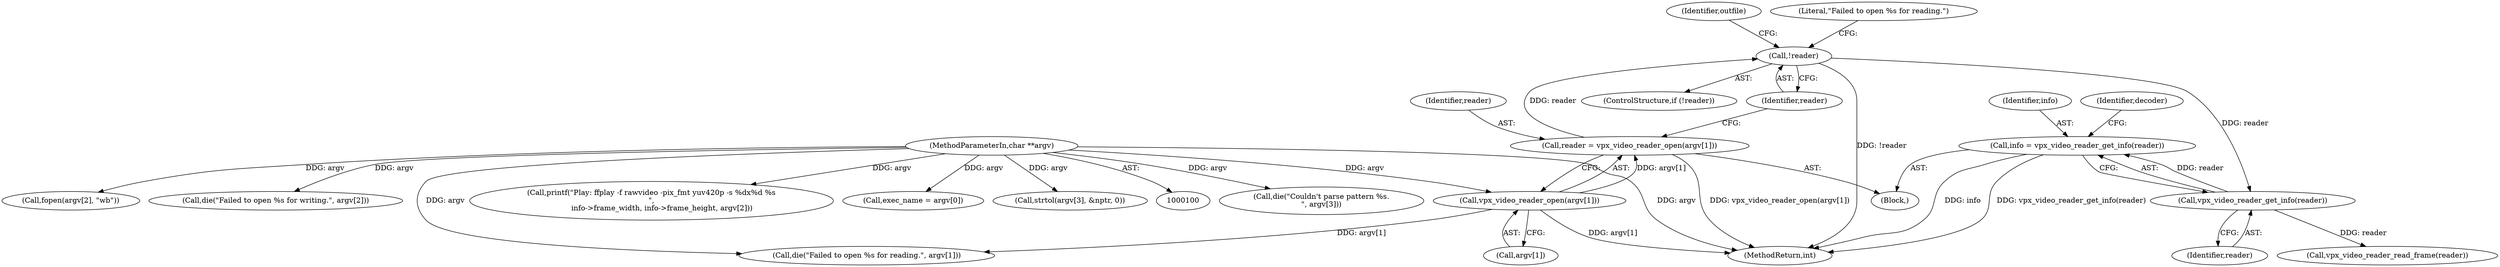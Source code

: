 digraph "0_Android_5a9753fca56f0eeb9f61e342b2fccffc364f9426_1@API" {
"1000224" [label="(Call,info = vpx_video_reader_get_info(reader))"];
"1000226" [label="(Call,vpx_video_reader_get_info(reader))"];
"1000159" [label="(Call,!reader)"];
"1000152" [label="(Call,reader = vpx_video_reader_open(argv[1]))"];
"1000154" [label="(Call,vpx_video_reader_open(argv[1]))"];
"1000102" [label="(MethodParameterIn,char **argv)"];
"1000219" [label="(Call,die(\"Couldn't parse pattern %s.\n\", argv[3]))"];
"1000255" [label="(Call,vpx_video_reader_read_frame(reader))"];
"1000170" [label="(Call,fopen(argv[2], \"wb\"))"];
"1000175" [label="(Call,die(\"Failed to open %s for writing.\", argv[2]))"];
"1000158" [label="(ControlStructure,if (!reader))"];
"1000161" [label="(Call,die(\"Failed to open %s for reading.\", argv[1]))"];
"1000169" [label="(Identifier,outfile)"];
"1000160" [label="(Identifier,reader)"];
"1000159" [label="(Call,!reader)"];
"1000162" [label="(Literal,\"Failed to open %s for reading.\")"];
"1000356" [label="(Call,printf(\"Play: ffplay -f rawvideo -pix_fmt yuv420p -s %dx%d %s\n\",\n         info->frame_width, info->frame_height, argv[2]))"];
"1000224" [label="(Call,info = vpx_video_reader_get_info(reader))"];
"1000103" [label="(Block,)"];
"1000155" [label="(Call,argv[1])"];
"1000102" [label="(MethodParameterIn,char **argv)"];
"1000226" [label="(Call,vpx_video_reader_get_info(reader))"];
"1000141" [label="(Call,exec_name = argv[0])"];
"1000373" [label="(MethodReturn,int)"];
"1000227" [label="(Identifier,reader)"];
"1000152" [label="(Call,reader = vpx_video_reader_open(argv[1]))"];
"1000225" [label="(Identifier,info)"];
"1000154" [label="(Call,vpx_video_reader_open(argv[1]))"];
"1000182" [label="(Call,strtol(argv[3], &nptr, 0))"];
"1000153" [label="(Identifier,reader)"];
"1000229" [label="(Identifier,decoder)"];
"1000224" -> "1000103"  [label="AST: "];
"1000224" -> "1000226"  [label="CFG: "];
"1000225" -> "1000224"  [label="AST: "];
"1000226" -> "1000224"  [label="AST: "];
"1000229" -> "1000224"  [label="CFG: "];
"1000224" -> "1000373"  [label="DDG: info"];
"1000224" -> "1000373"  [label="DDG: vpx_video_reader_get_info(reader)"];
"1000226" -> "1000224"  [label="DDG: reader"];
"1000226" -> "1000227"  [label="CFG: "];
"1000227" -> "1000226"  [label="AST: "];
"1000159" -> "1000226"  [label="DDG: reader"];
"1000226" -> "1000255"  [label="DDG: reader"];
"1000159" -> "1000158"  [label="AST: "];
"1000159" -> "1000160"  [label="CFG: "];
"1000160" -> "1000159"  [label="AST: "];
"1000162" -> "1000159"  [label="CFG: "];
"1000169" -> "1000159"  [label="CFG: "];
"1000159" -> "1000373"  [label="DDG: !reader"];
"1000152" -> "1000159"  [label="DDG: reader"];
"1000152" -> "1000103"  [label="AST: "];
"1000152" -> "1000154"  [label="CFG: "];
"1000153" -> "1000152"  [label="AST: "];
"1000154" -> "1000152"  [label="AST: "];
"1000160" -> "1000152"  [label="CFG: "];
"1000152" -> "1000373"  [label="DDG: vpx_video_reader_open(argv[1])"];
"1000154" -> "1000152"  [label="DDG: argv[1]"];
"1000154" -> "1000155"  [label="CFG: "];
"1000155" -> "1000154"  [label="AST: "];
"1000154" -> "1000373"  [label="DDG: argv[1]"];
"1000102" -> "1000154"  [label="DDG: argv"];
"1000154" -> "1000161"  [label="DDG: argv[1]"];
"1000102" -> "1000100"  [label="AST: "];
"1000102" -> "1000373"  [label="DDG: argv"];
"1000102" -> "1000141"  [label="DDG: argv"];
"1000102" -> "1000161"  [label="DDG: argv"];
"1000102" -> "1000170"  [label="DDG: argv"];
"1000102" -> "1000175"  [label="DDG: argv"];
"1000102" -> "1000182"  [label="DDG: argv"];
"1000102" -> "1000219"  [label="DDG: argv"];
"1000102" -> "1000356"  [label="DDG: argv"];
}

